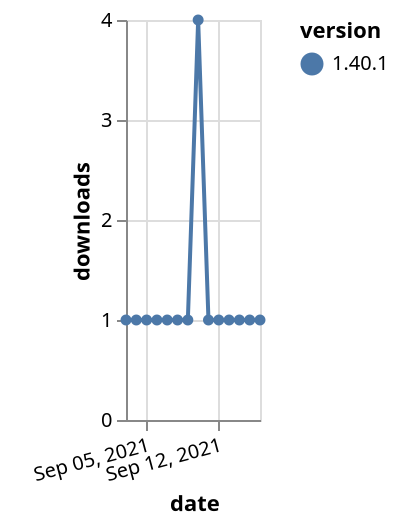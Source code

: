 {"$schema": "https://vega.github.io/schema/vega-lite/v5.json", "description": "A simple bar chart with embedded data.", "data": {"values": [{"date": "2021-09-03", "total": 238, "delta": 1, "version": "1.40.1"}, {"date": "2021-09-04", "total": 239, "delta": 1, "version": "1.40.1"}, {"date": "2021-09-05", "total": 240, "delta": 1, "version": "1.40.1"}, {"date": "2021-09-06", "total": 241, "delta": 1, "version": "1.40.1"}, {"date": "2021-09-07", "total": 242, "delta": 1, "version": "1.40.1"}, {"date": "2021-09-08", "total": 243, "delta": 1, "version": "1.40.1"}, {"date": "2021-09-09", "total": 244, "delta": 1, "version": "1.40.1"}, {"date": "2021-09-10", "total": 248, "delta": 4, "version": "1.40.1"}, {"date": "2021-09-11", "total": 249, "delta": 1, "version": "1.40.1"}, {"date": "2021-09-12", "total": 250, "delta": 1, "version": "1.40.1"}, {"date": "2021-09-13", "total": 251, "delta": 1, "version": "1.40.1"}, {"date": "2021-09-14", "total": 252, "delta": 1, "version": "1.40.1"}, {"date": "2021-09-15", "total": 253, "delta": 1, "version": "1.40.1"}, {"date": "2021-09-16", "total": 254, "delta": 1, "version": "1.40.1"}]}, "width": "container", "mark": {"type": "line", "point": {"filled": true}}, "encoding": {"x": {"field": "date", "type": "temporal", "timeUnit": "yearmonthdate", "title": "date", "axis": {"labelAngle": -15}}, "y": {"field": "delta", "type": "quantitative", "title": "downloads"}, "color": {"field": "version", "type": "nominal"}, "tooltip": {"field": "delta"}}}